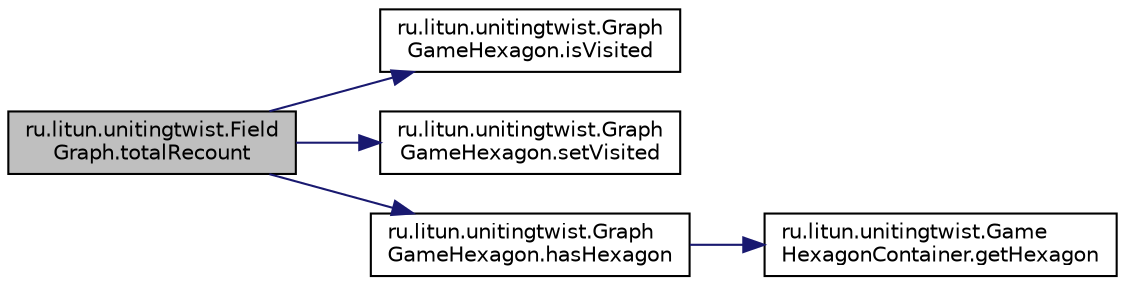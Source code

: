 digraph "ru.litun.unitingtwist.FieldGraph.totalRecount"
{
  edge [fontname="Helvetica",fontsize="10",labelfontname="Helvetica",labelfontsize="10"];
  node [fontname="Helvetica",fontsize="10",shape=record];
  rankdir="LR";
  Node61 [label="ru.litun.unitingtwist.Field\lGraph.totalRecount",height=0.2,width=0.4,color="black", fillcolor="grey75", style="filled", fontcolor="black"];
  Node61 -> Node62 [color="midnightblue",fontsize="10",style="solid",fontname="Helvetica"];
  Node62 [label="ru.litun.unitingtwist.Graph\lGameHexagon.isVisited",height=0.2,width=0.4,color="black", fillcolor="white", style="filled",URL="$classru_1_1litun_1_1unitingtwist_1_1_graph_game_hexagon.html#a25be4a688521fa0dacb3efc18d58f443"];
  Node61 -> Node63 [color="midnightblue",fontsize="10",style="solid",fontname="Helvetica"];
  Node63 [label="ru.litun.unitingtwist.Graph\lGameHexagon.setVisited",height=0.2,width=0.4,color="black", fillcolor="white", style="filled",URL="$classru_1_1litun_1_1unitingtwist_1_1_graph_game_hexagon.html#a3647c94fdd8c6f215d9907d99ef2f692"];
  Node61 -> Node64 [color="midnightblue",fontsize="10",style="solid",fontname="Helvetica"];
  Node64 [label="ru.litun.unitingtwist.Graph\lGameHexagon.hasHexagon",height=0.2,width=0.4,color="black", fillcolor="white", style="filled",URL="$classru_1_1litun_1_1unitingtwist_1_1_graph_game_hexagon.html#a30ce455d1126188cee5d980526f7c0b4"];
  Node64 -> Node65 [color="midnightblue",fontsize="10",style="solid",fontname="Helvetica"];
  Node65 [label="ru.litun.unitingtwist.Game\lHexagonContainer.getHexagon",height=0.2,width=0.4,color="black", fillcolor="white", style="filled",URL="$classru_1_1litun_1_1unitingtwist_1_1_game_hexagon_container.html#ad02748b35ee83501d3e757c71965040c"];
}
